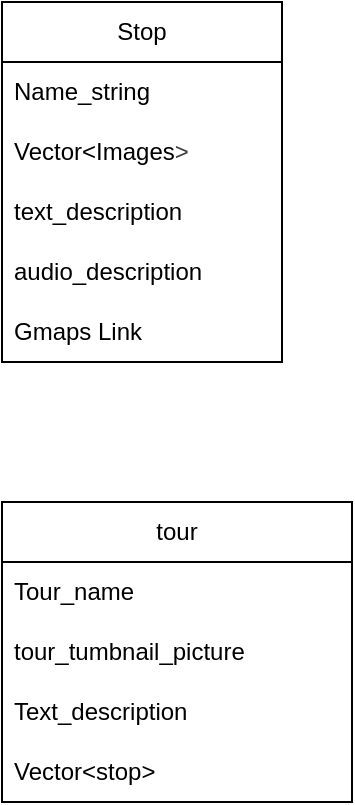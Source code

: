 <mxfile>
    <diagram id="DRGChxTtx5Tem-2-Mp4W" name="Page-1">
        <mxGraphModel dx="782" dy="563" grid="1" gridSize="10" guides="1" tooltips="1" connect="1" arrows="1" fold="1" page="1" pageScale="1" pageWidth="850" pageHeight="1100" math="0" shadow="0">
            <root>
                <mxCell id="0"/>
                <mxCell id="1" parent="0"/>
                <mxCell id="2" value="Stop" style="swimlane;fontStyle=0;childLayout=stackLayout;horizontal=1;startSize=30;horizontalStack=0;resizeParent=1;resizeParentMax=0;resizeLast=0;collapsible=1;marginBottom=0;whiteSpace=wrap;html=1;" parent="1" vertex="1">
                    <mxGeometry x="285" y="120" width="140" height="180" as="geometry"/>
                </mxCell>
                <mxCell id="3" value="Name_string" style="text;strokeColor=none;fillColor=none;align=left;verticalAlign=middle;spacingLeft=4;spacingRight=4;overflow=hidden;points=[[0,0.5],[1,0.5]];portConstraint=eastwest;rotatable=0;whiteSpace=wrap;html=1;" parent="2" vertex="1">
                    <mxGeometry y="30" width="140" height="30" as="geometry"/>
                </mxCell>
                <mxCell id="4" value="Vector&amp;lt;Images&lt;span style=&quot;color: rgb(63, 63, 63); background-color: transparent;&quot;&gt;&amp;gt;&lt;/span&gt;" style="text;strokeColor=none;fillColor=none;align=left;verticalAlign=middle;spacingLeft=4;spacingRight=4;overflow=hidden;points=[[0,0.5],[1,0.5]];portConstraint=eastwest;rotatable=0;whiteSpace=wrap;html=1;" parent="2" vertex="1">
                    <mxGeometry y="60" width="140" height="30" as="geometry"/>
                </mxCell>
                <mxCell id="5" value="text_description" style="text;strokeColor=none;fillColor=none;align=left;verticalAlign=middle;spacingLeft=4;spacingRight=4;overflow=hidden;points=[[0,0.5],[1,0.5]];portConstraint=eastwest;rotatable=0;whiteSpace=wrap;html=1;" parent="2" vertex="1">
                    <mxGeometry y="90" width="140" height="30" as="geometry"/>
                </mxCell>
                <mxCell id="12" value="audio_description" style="text;strokeColor=none;fillColor=none;align=left;verticalAlign=middle;spacingLeft=4;spacingRight=4;overflow=hidden;points=[[0,0.5],[1,0.5]];portConstraint=eastwest;rotatable=0;whiteSpace=wrap;html=1;" parent="2" vertex="1">
                    <mxGeometry y="120" width="140" height="30" as="geometry"/>
                </mxCell>
                <mxCell id="14" value="Gmaps Link" style="text;strokeColor=none;fillColor=none;align=left;verticalAlign=middle;spacingLeft=4;spacingRight=4;overflow=hidden;points=[[0,0.5],[1,0.5]];portConstraint=eastwest;rotatable=0;whiteSpace=wrap;html=1;" parent="2" vertex="1">
                    <mxGeometry y="150" width="140" height="30" as="geometry"/>
                </mxCell>
                <mxCell id="6" value="tour" style="swimlane;fontStyle=0;childLayout=stackLayout;horizontal=1;startSize=30;horizontalStack=0;resizeParent=1;resizeParentMax=0;resizeLast=0;collapsible=1;marginBottom=0;whiteSpace=wrap;html=1;" parent="1" vertex="1">
                    <mxGeometry x="285" y="370" width="175" height="150" as="geometry"/>
                </mxCell>
                <mxCell id="7" value="Tour_name" style="text;strokeColor=none;fillColor=none;align=left;verticalAlign=middle;spacingLeft=4;spacingRight=4;overflow=hidden;points=[[0,0.5],[1,0.5]];portConstraint=eastwest;rotatable=0;whiteSpace=wrap;html=1;" parent="6" vertex="1">
                    <mxGeometry y="30" width="175" height="30" as="geometry"/>
                </mxCell>
                <mxCell id="8" value="&lt;span style=&quot;color: rgb(0, 0, 0);&quot;&gt;tour_tumbnail_picture&lt;/span&gt;" style="text;strokeColor=none;fillColor=none;align=left;verticalAlign=middle;spacingLeft=4;spacingRight=4;overflow=hidden;points=[[0,0.5],[1,0.5]];portConstraint=eastwest;rotatable=0;whiteSpace=wrap;html=1;" parent="6" vertex="1">
                    <mxGeometry y="60" width="175" height="30" as="geometry"/>
                </mxCell>
                <mxCell id="15" value="Text_description" style="text;strokeColor=none;fillColor=none;align=left;verticalAlign=middle;spacingLeft=4;spacingRight=4;overflow=hidden;points=[[0,0.5],[1,0.5]];portConstraint=eastwest;rotatable=0;whiteSpace=wrap;html=1;" parent="6" vertex="1">
                    <mxGeometry y="90" width="175" height="30" as="geometry"/>
                </mxCell>
                <mxCell id="16" value="Vector&amp;lt;stop&amp;gt;" style="text;strokeColor=none;fillColor=none;align=left;verticalAlign=middle;spacingLeft=4;spacingRight=4;overflow=hidden;points=[[0,0.5],[1,0.5]];portConstraint=eastwest;rotatable=0;whiteSpace=wrap;html=1;" parent="6" vertex="1">
                    <mxGeometry y="120" width="175" height="30" as="geometry"/>
                </mxCell>
            </root>
        </mxGraphModel>
    </diagram>
</mxfile>